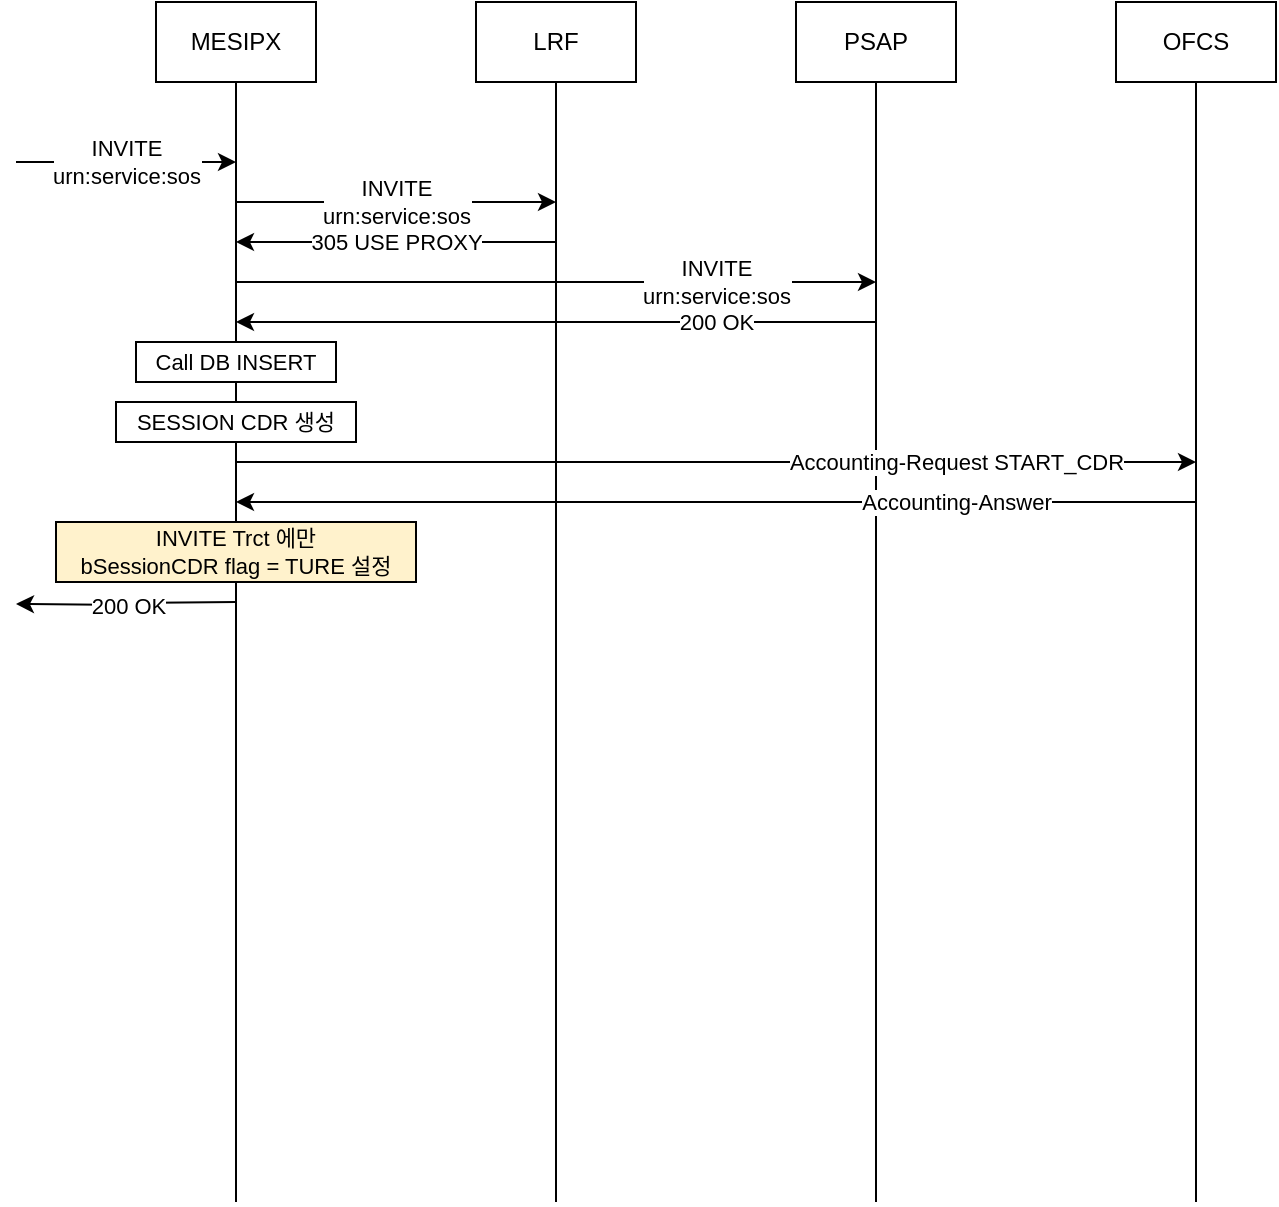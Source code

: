 <mxfile version="24.7.16">
  <diagram name="페이지-1" id="HsaKV4gtXQu6MExX4XXO">
    <mxGraphModel dx="733" dy="981" grid="1" gridSize="10" guides="1" tooltips="1" connect="1" arrows="1" fold="1" page="1" pageScale="1" pageWidth="827" pageHeight="1169" math="0" shadow="0">
      <root>
        <mxCell id="0" />
        <mxCell id="1" parent="0" />
        <mxCell id="0cJVXcnjKd404yUIvlML-6" style="edgeStyle=orthogonalEdgeStyle;rounded=0;orthogonalLoop=1;jettySize=auto;html=1;exitX=0.5;exitY=1;exitDx=0;exitDy=0;endArrow=none;endFill=0;" edge="1" parent="1" source="0cJVXcnjKd404yUIvlML-1">
          <mxGeometry relative="1" as="geometry">
            <mxPoint x="120" y="680" as="targetPoint" />
          </mxGeometry>
        </mxCell>
        <mxCell id="0cJVXcnjKd404yUIvlML-1" value="MESIPX" style="rounded=0;whiteSpace=wrap;html=1;" vertex="1" parent="1">
          <mxGeometry x="80" y="80" width="80" height="40" as="geometry" />
        </mxCell>
        <mxCell id="0cJVXcnjKd404yUIvlML-2" value="LRF" style="rounded=0;whiteSpace=wrap;html=1;" vertex="1" parent="1">
          <mxGeometry x="240" y="80" width="80" height="40" as="geometry" />
        </mxCell>
        <mxCell id="0cJVXcnjKd404yUIvlML-3" value="PSAP" style="rounded=0;whiteSpace=wrap;html=1;" vertex="1" parent="1">
          <mxGeometry x="400" y="80" width="80" height="40" as="geometry" />
        </mxCell>
        <mxCell id="0cJVXcnjKd404yUIvlML-5" value="OFCS" style="rounded=0;whiteSpace=wrap;html=1;" vertex="1" parent="1">
          <mxGeometry x="560" y="80" width="80" height="40" as="geometry" />
        </mxCell>
        <mxCell id="0cJVXcnjKd404yUIvlML-7" style="edgeStyle=orthogonalEdgeStyle;rounded=0;orthogonalLoop=1;jettySize=auto;html=1;endArrow=none;endFill=0;exitX=0.5;exitY=1;exitDx=0;exitDy=0;" edge="1" parent="1" source="0cJVXcnjKd404yUIvlML-2">
          <mxGeometry relative="1" as="geometry">
            <mxPoint x="280" y="680" as="targetPoint" />
            <mxPoint x="270" y="200" as="sourcePoint" />
          </mxGeometry>
        </mxCell>
        <mxCell id="0cJVXcnjKd404yUIvlML-8" style="edgeStyle=orthogonalEdgeStyle;rounded=0;orthogonalLoop=1;jettySize=auto;html=1;endArrow=none;endFill=0;exitX=0.5;exitY=1;exitDx=0;exitDy=0;" edge="1" parent="1" source="0cJVXcnjKd404yUIvlML-3">
          <mxGeometry relative="1" as="geometry">
            <mxPoint x="440" y="680" as="targetPoint" />
            <mxPoint x="440" y="150" as="sourcePoint" />
          </mxGeometry>
        </mxCell>
        <mxCell id="0cJVXcnjKd404yUIvlML-9" style="edgeStyle=orthogonalEdgeStyle;rounded=0;orthogonalLoop=1;jettySize=auto;html=1;endArrow=none;endFill=0;exitX=0.5;exitY=1;exitDx=0;exitDy=0;" edge="1" parent="1" source="0cJVXcnjKd404yUIvlML-5">
          <mxGeometry relative="1" as="geometry">
            <mxPoint x="600" y="680" as="targetPoint" />
            <mxPoint x="590" y="180" as="sourcePoint" />
          </mxGeometry>
        </mxCell>
        <mxCell id="0cJVXcnjKd404yUIvlML-10" value="INVITE&lt;div&gt;urn:service:sos&lt;/div&gt;" style="endArrow=classic;html=1;rounded=0;strokeColor=default;align=center;verticalAlign=middle;fontFamily=Helvetica;fontSize=11;fontColor=default;labelBackgroundColor=default;edgeStyle=orthogonalEdgeStyle;" edge="1" parent="1">
          <mxGeometry width="50" height="50" relative="1" as="geometry">
            <mxPoint x="10" y="160" as="sourcePoint" />
            <mxPoint x="120" y="160" as="targetPoint" />
          </mxGeometry>
        </mxCell>
        <mxCell id="0cJVXcnjKd404yUIvlML-11" value="INVITE&lt;div&gt;urn:service:sos&lt;/div&gt;" style="endArrow=classic;html=1;rounded=0;strokeColor=default;align=center;verticalAlign=middle;fontFamily=Helvetica;fontSize=11;fontColor=default;labelBackgroundColor=default;edgeStyle=orthogonalEdgeStyle;" edge="1" parent="1">
          <mxGeometry width="50" height="50" relative="1" as="geometry">
            <mxPoint x="120" y="180" as="sourcePoint" />
            <mxPoint x="280" y="180" as="targetPoint" />
          </mxGeometry>
        </mxCell>
        <mxCell id="0cJVXcnjKd404yUIvlML-12" value="305 USE PROXY" style="endArrow=classic;html=1;rounded=0;strokeColor=default;align=center;verticalAlign=middle;fontFamily=Helvetica;fontSize=11;fontColor=default;labelBackgroundColor=default;edgeStyle=orthogonalEdgeStyle;" edge="1" parent="1">
          <mxGeometry width="50" height="50" relative="1" as="geometry">
            <mxPoint x="280" y="200" as="sourcePoint" />
            <mxPoint x="120" y="200" as="targetPoint" />
          </mxGeometry>
        </mxCell>
        <mxCell id="0cJVXcnjKd404yUIvlML-13" value="INVITE&lt;div&gt;urn:service:sos&lt;/div&gt;" style="endArrow=classic;html=1;rounded=0;strokeColor=default;align=center;verticalAlign=middle;fontFamily=Helvetica;fontSize=11;fontColor=default;labelBackgroundColor=default;edgeStyle=orthogonalEdgeStyle;" edge="1" parent="1">
          <mxGeometry x="0.5" width="50" height="50" relative="1" as="geometry">
            <mxPoint x="120" y="220" as="sourcePoint" />
            <mxPoint x="440" y="220" as="targetPoint" />
            <mxPoint as="offset" />
          </mxGeometry>
        </mxCell>
        <mxCell id="0cJVXcnjKd404yUIvlML-14" value="200 OK" style="endArrow=classic;html=1;rounded=0;strokeColor=default;align=center;verticalAlign=middle;fontFamily=Helvetica;fontSize=11;fontColor=default;labelBackgroundColor=default;edgeStyle=orthogonalEdgeStyle;" edge="1" parent="1">
          <mxGeometry x="-0.5" width="50" height="50" relative="1" as="geometry">
            <mxPoint x="440" y="240" as="sourcePoint" />
            <mxPoint x="120" y="240" as="targetPoint" />
            <mxPoint as="offset" />
          </mxGeometry>
        </mxCell>
        <mxCell id="0cJVXcnjKd404yUIvlML-15" value="Call DB INSERT" style="rounded=0;whiteSpace=wrap;html=1;fontFamily=Helvetica;fontSize=11;fontColor=default;labelBackgroundColor=default;" vertex="1" parent="1">
          <mxGeometry x="70" y="250" width="100" height="20" as="geometry" />
        </mxCell>
        <mxCell id="0cJVXcnjKd404yUIvlML-16" value="SESSION CDR 생성" style="rounded=0;whiteSpace=wrap;html=1;fontFamily=Helvetica;fontSize=11;fontColor=default;labelBackgroundColor=default;" vertex="1" parent="1">
          <mxGeometry x="60" y="280" width="120" height="20" as="geometry" />
        </mxCell>
        <mxCell id="0cJVXcnjKd404yUIvlML-17" value="Accounting-Request START_CDR" style="endArrow=classic;html=1;rounded=0;strokeColor=default;align=center;verticalAlign=middle;fontFamily=Helvetica;fontSize=11;fontColor=default;labelBackgroundColor=default;edgeStyle=orthogonalEdgeStyle;" edge="1" parent="1">
          <mxGeometry x="0.5" width="50" height="50" relative="1" as="geometry">
            <mxPoint x="120" y="310" as="sourcePoint" />
            <mxPoint x="600" y="310" as="targetPoint" />
            <mxPoint as="offset" />
          </mxGeometry>
        </mxCell>
        <mxCell id="0cJVXcnjKd404yUIvlML-18" value="Accounting-Answer" style="endArrow=classic;html=1;rounded=0;strokeColor=default;align=center;verticalAlign=middle;fontFamily=Helvetica;fontSize=11;fontColor=default;labelBackgroundColor=default;edgeStyle=orthogonalEdgeStyle;" edge="1" parent="1">
          <mxGeometry x="-0.5" width="50" height="50" relative="1" as="geometry">
            <mxPoint x="600" y="330" as="sourcePoint" />
            <mxPoint x="120" y="330" as="targetPoint" />
            <mxPoint as="offset" />
          </mxGeometry>
        </mxCell>
        <mxCell id="0cJVXcnjKd404yUIvlML-19" value="&lt;div&gt;INVITE Trct 에만&lt;/div&gt;&lt;div&gt;bSessionCDR flag = TURE 설정&lt;/div&gt;" style="rounded=0;whiteSpace=wrap;html=1;fontFamily=Helvetica;fontSize=11;labelBackgroundColor=#FFF2CC;fillColor=#fff2cc;strokeColor=default;" vertex="1" parent="1">
          <mxGeometry x="30" y="340" width="180" height="30" as="geometry" />
        </mxCell>
        <mxCell id="0cJVXcnjKd404yUIvlML-20" value="200 OK" style="endArrow=classic;html=1;rounded=0;strokeColor=default;align=center;verticalAlign=middle;fontFamily=Helvetica;fontSize=11;fontColor=default;labelBackgroundColor=default;edgeStyle=orthogonalEdgeStyle;" edge="1" parent="1">
          <mxGeometry width="50" height="50" relative="1" as="geometry">
            <mxPoint x="120" y="380" as="sourcePoint" />
            <mxPoint x="10" y="381" as="targetPoint" />
          </mxGeometry>
        </mxCell>
      </root>
    </mxGraphModel>
  </diagram>
</mxfile>
